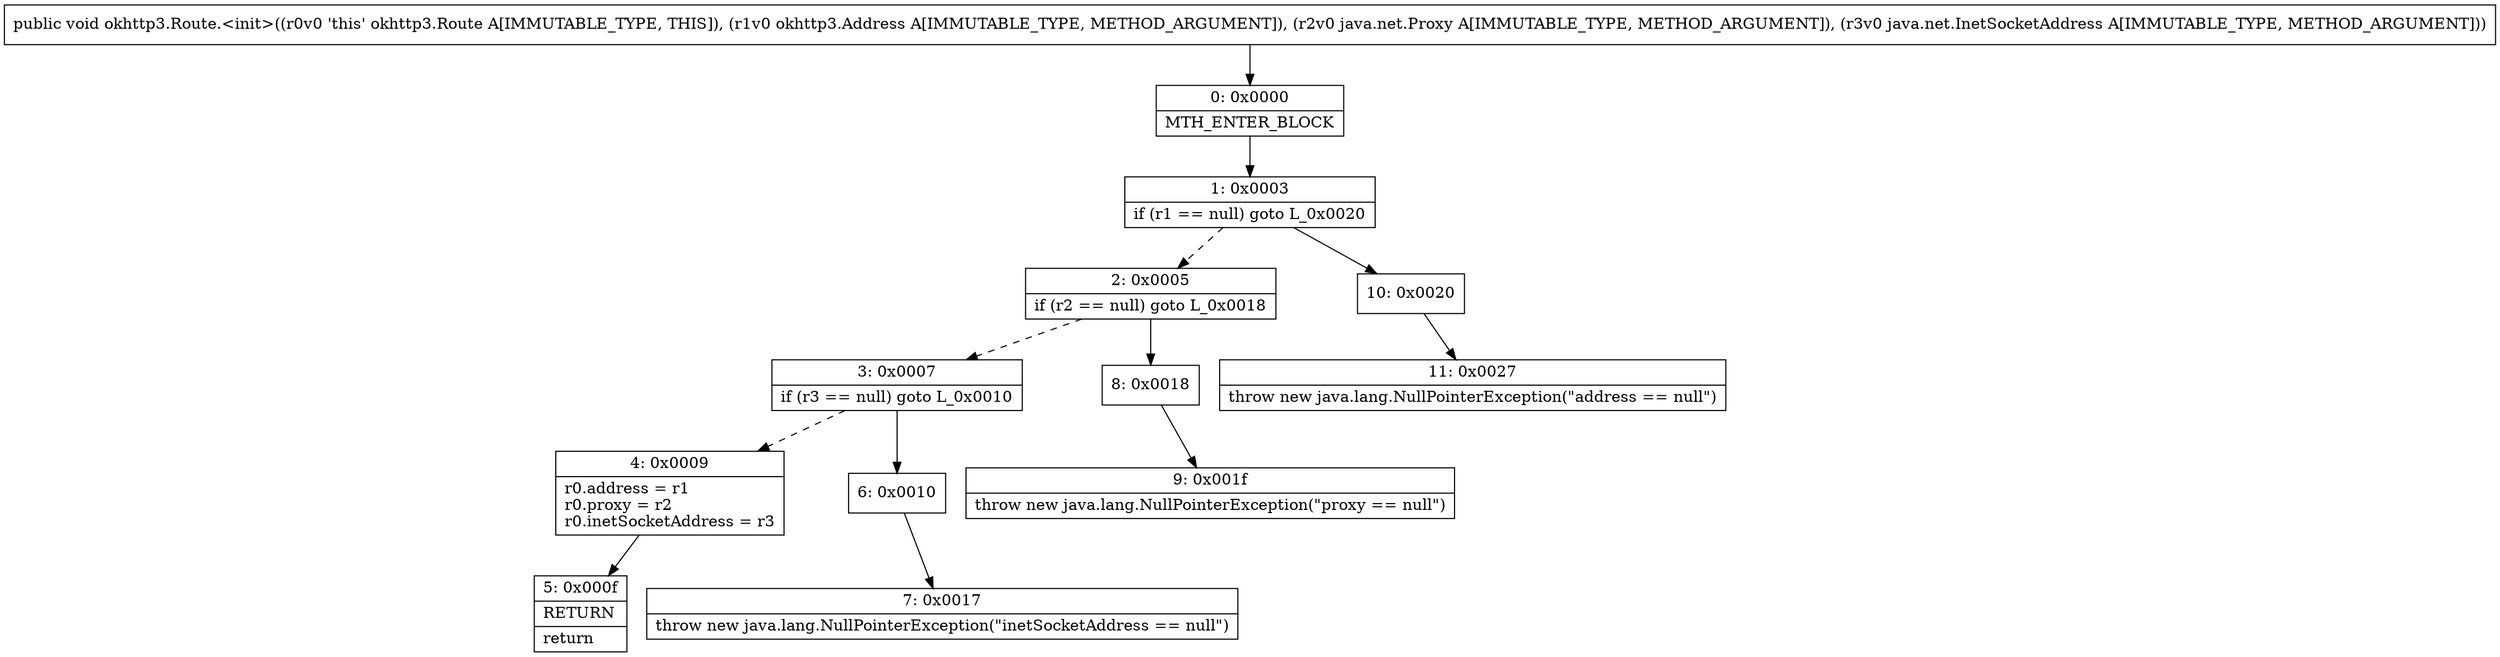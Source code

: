 digraph "CFG forokhttp3.Route.\<init\>(Lokhttp3\/Address;Ljava\/net\/Proxy;Ljava\/net\/InetSocketAddress;)V" {
Node_0 [shape=record,label="{0\:\ 0x0000|MTH_ENTER_BLOCK\l}"];
Node_1 [shape=record,label="{1\:\ 0x0003|if (r1 == null) goto L_0x0020\l}"];
Node_2 [shape=record,label="{2\:\ 0x0005|if (r2 == null) goto L_0x0018\l}"];
Node_3 [shape=record,label="{3\:\ 0x0007|if (r3 == null) goto L_0x0010\l}"];
Node_4 [shape=record,label="{4\:\ 0x0009|r0.address = r1\lr0.proxy = r2\lr0.inetSocketAddress = r3\l}"];
Node_5 [shape=record,label="{5\:\ 0x000f|RETURN\l|return\l}"];
Node_6 [shape=record,label="{6\:\ 0x0010}"];
Node_7 [shape=record,label="{7\:\ 0x0017|throw new java.lang.NullPointerException(\"inetSocketAddress == null\")\l}"];
Node_8 [shape=record,label="{8\:\ 0x0018}"];
Node_9 [shape=record,label="{9\:\ 0x001f|throw new java.lang.NullPointerException(\"proxy == null\")\l}"];
Node_10 [shape=record,label="{10\:\ 0x0020}"];
Node_11 [shape=record,label="{11\:\ 0x0027|throw new java.lang.NullPointerException(\"address == null\")\l}"];
MethodNode[shape=record,label="{public void okhttp3.Route.\<init\>((r0v0 'this' okhttp3.Route A[IMMUTABLE_TYPE, THIS]), (r1v0 okhttp3.Address A[IMMUTABLE_TYPE, METHOD_ARGUMENT]), (r2v0 java.net.Proxy A[IMMUTABLE_TYPE, METHOD_ARGUMENT]), (r3v0 java.net.InetSocketAddress A[IMMUTABLE_TYPE, METHOD_ARGUMENT])) }"];
MethodNode -> Node_0;
Node_0 -> Node_1;
Node_1 -> Node_2[style=dashed];
Node_1 -> Node_10;
Node_2 -> Node_3[style=dashed];
Node_2 -> Node_8;
Node_3 -> Node_4[style=dashed];
Node_3 -> Node_6;
Node_4 -> Node_5;
Node_6 -> Node_7;
Node_8 -> Node_9;
Node_10 -> Node_11;
}

